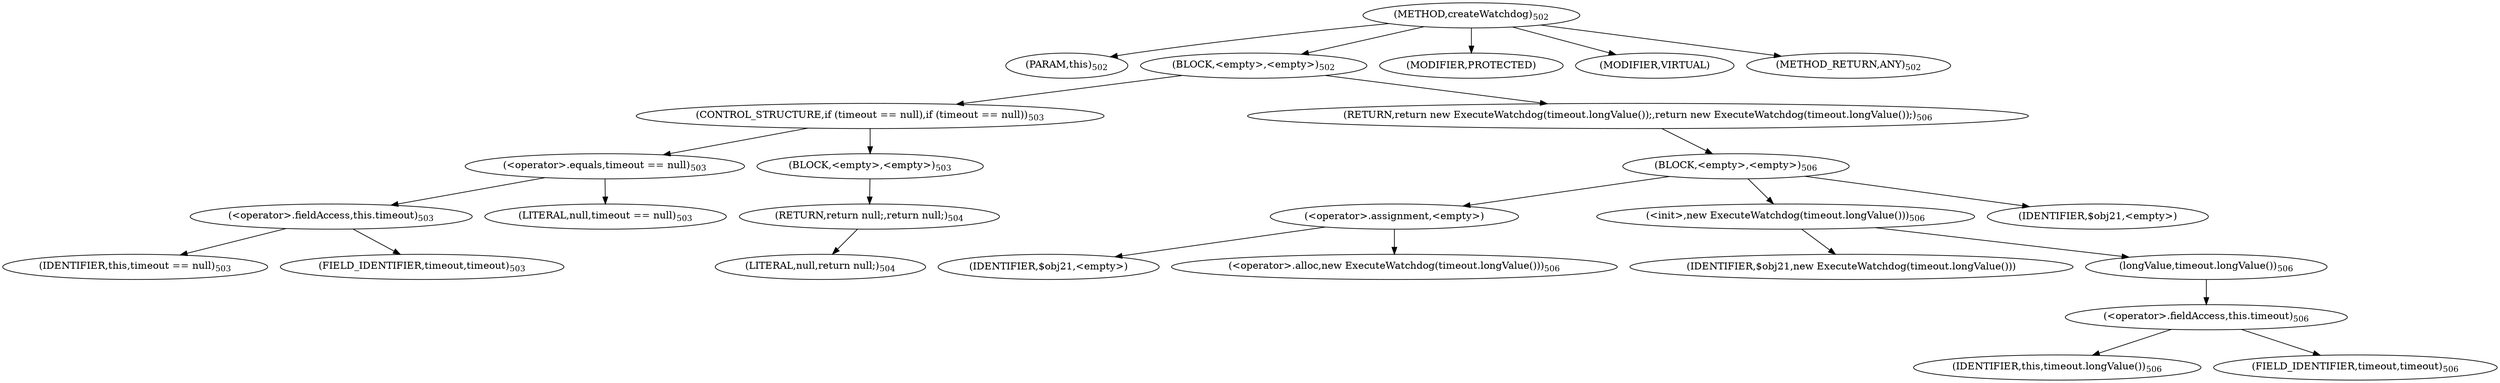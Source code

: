 digraph "createWatchdog" {  
"1050" [label = <(METHOD,createWatchdog)<SUB>502</SUB>> ]
"1051" [label = <(PARAM,this)<SUB>502</SUB>> ]
"1052" [label = <(BLOCK,&lt;empty&gt;,&lt;empty&gt;)<SUB>502</SUB>> ]
"1053" [label = <(CONTROL_STRUCTURE,if (timeout == null),if (timeout == null))<SUB>503</SUB>> ]
"1054" [label = <(&lt;operator&gt;.equals,timeout == null)<SUB>503</SUB>> ]
"1055" [label = <(&lt;operator&gt;.fieldAccess,this.timeout)<SUB>503</SUB>> ]
"1056" [label = <(IDENTIFIER,this,timeout == null)<SUB>503</SUB>> ]
"1057" [label = <(FIELD_IDENTIFIER,timeout,timeout)<SUB>503</SUB>> ]
"1058" [label = <(LITERAL,null,timeout == null)<SUB>503</SUB>> ]
"1059" [label = <(BLOCK,&lt;empty&gt;,&lt;empty&gt;)<SUB>503</SUB>> ]
"1060" [label = <(RETURN,return null;,return null;)<SUB>504</SUB>> ]
"1061" [label = <(LITERAL,null,return null;)<SUB>504</SUB>> ]
"1062" [label = <(RETURN,return new ExecuteWatchdog(timeout.longValue());,return new ExecuteWatchdog(timeout.longValue());)<SUB>506</SUB>> ]
"1063" [label = <(BLOCK,&lt;empty&gt;,&lt;empty&gt;)<SUB>506</SUB>> ]
"1064" [label = <(&lt;operator&gt;.assignment,&lt;empty&gt;)> ]
"1065" [label = <(IDENTIFIER,$obj21,&lt;empty&gt;)> ]
"1066" [label = <(&lt;operator&gt;.alloc,new ExecuteWatchdog(timeout.longValue()))<SUB>506</SUB>> ]
"1067" [label = <(&lt;init&gt;,new ExecuteWatchdog(timeout.longValue()))<SUB>506</SUB>> ]
"1068" [label = <(IDENTIFIER,$obj21,new ExecuteWatchdog(timeout.longValue()))> ]
"1069" [label = <(longValue,timeout.longValue())<SUB>506</SUB>> ]
"1070" [label = <(&lt;operator&gt;.fieldAccess,this.timeout)<SUB>506</SUB>> ]
"1071" [label = <(IDENTIFIER,this,timeout.longValue())<SUB>506</SUB>> ]
"1072" [label = <(FIELD_IDENTIFIER,timeout,timeout)<SUB>506</SUB>> ]
"1073" [label = <(IDENTIFIER,$obj21,&lt;empty&gt;)> ]
"1074" [label = <(MODIFIER,PROTECTED)> ]
"1075" [label = <(MODIFIER,VIRTUAL)> ]
"1076" [label = <(METHOD_RETURN,ANY)<SUB>502</SUB>> ]
  "1050" -> "1051" 
  "1050" -> "1052" 
  "1050" -> "1074" 
  "1050" -> "1075" 
  "1050" -> "1076" 
  "1052" -> "1053" 
  "1052" -> "1062" 
  "1053" -> "1054" 
  "1053" -> "1059" 
  "1054" -> "1055" 
  "1054" -> "1058" 
  "1055" -> "1056" 
  "1055" -> "1057" 
  "1059" -> "1060" 
  "1060" -> "1061" 
  "1062" -> "1063" 
  "1063" -> "1064" 
  "1063" -> "1067" 
  "1063" -> "1073" 
  "1064" -> "1065" 
  "1064" -> "1066" 
  "1067" -> "1068" 
  "1067" -> "1069" 
  "1069" -> "1070" 
  "1070" -> "1071" 
  "1070" -> "1072" 
}
